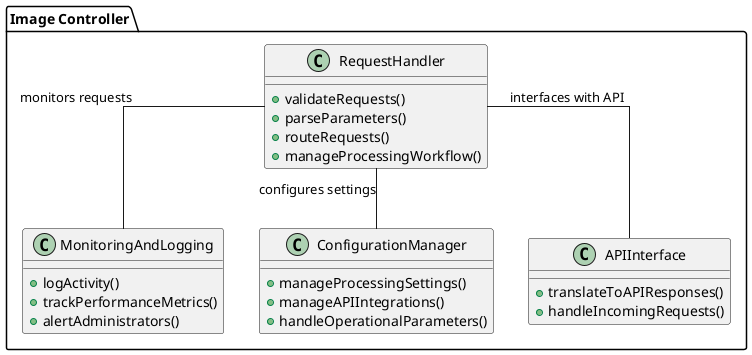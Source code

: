 @startuml ImageControllerComponents

skinparam linetype ortho

package "Image Controller" {

    class RequestHandler {
        + validateRequests()
        + parseParameters()
        + routeRequests()
        + manageProcessingWorkflow()
    }


    class MonitoringAndLogging {
        + logActivity()
        + trackPerformanceMetrics()
        + alertAdministrators()
    }


    class ConfigurationManager {
        + manageProcessingSettings()
        + manageAPIIntegrations()
        + handleOperationalParameters()
    }

    class APIInterface {
        + translateToAPIResponses()
        + handleIncomingRequests()
    }

    ' Connections
    RequestHandler -- MonitoringAndLogging : monitors requests
    RequestHandler -- ConfigurationManager : configures settings
    RequestHandler -- APIInterface : interfaces with API
}

@enduml